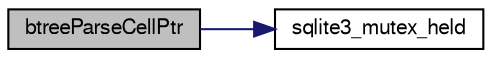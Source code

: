 digraph "btreeParseCellPtr"
{
  edge [fontname="FreeSans",fontsize="10",labelfontname="FreeSans",labelfontsize="10"];
  node [fontname="FreeSans",fontsize="10",shape=record];
  rankdir="LR";
  Node31231 [label="btreeParseCellPtr",height=0.2,width=0.4,color="black", fillcolor="grey75", style="filled", fontcolor="black"];
  Node31231 -> Node31232 [color="midnightblue",fontsize="10",style="solid",fontname="FreeSans"];
  Node31232 [label="sqlite3_mutex_held",height=0.2,width=0.4,color="black", fillcolor="white", style="filled",URL="$sqlite3_8c.html#acf77da68932b6bc163c5e68547ecc3e7"];
}
